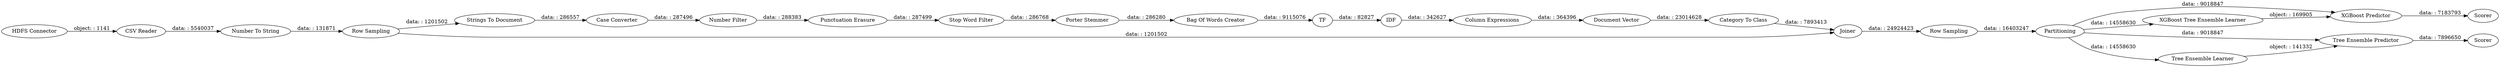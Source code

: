 digraph {
	"-6886242392547449701_10" [label="Punctuation Erasure"]
	"-6886242392547449701_28" [label="XGBoost Predictor"]
	"-6886242392547449701_6" [label="Strings To Document"]
	"-6886242392547449701_2" [label="CSV Reader"]
	"-6886242392547449701_16" [label=IDF]
	"-6886242392547449701_9" [label="Number Filter"]
	"-6886242392547449701_19" [label="Category To Class"]
	"-6886242392547449701_21" [label=Joiner]
	"-6886242392547449701_29" [label=Scorer]
	"-6886242392547449701_18" [label="Document Vector"]
	"-6886242392547449701_24" [label="Tree Ensemble Learner"]
	"-6886242392547449701_15" [label=TF]
	"-6886242392547449701_8" [label="Case Converter"]
	"-6886242392547449701_5" [label="Row Sampling"]
	"-6886242392547449701_27" [label="XGBoost Tree Ensemble Learner"]
	"-6886242392547449701_12" [label="Porter Stemmer"]
	"-6886242392547449701_23" [label=Partitioning]
	"-6886242392547449701_11" [label="Stop Word Filter"]
	"-6886242392547449701_25" [label="Tree Ensemble Predictor"]
	"-6886242392547449701_14" [label="Bag Of Words Creator"]
	"-6886242392547449701_26" [label=Scorer]
	"-6886242392547449701_1" [label="HDFS Connector"]
	"-6886242392547449701_22" [label="Row Sampling"]
	"-6886242392547449701_4" [label="Number To String"]
	"-6886242392547449701_17" [label="Column Expressions"]
	"-6886242392547449701_25" -> "-6886242392547449701_26" [label="data: : 7896650"]
	"-6886242392547449701_23" -> "-6886242392547449701_25" [label="data: : 9018847"]
	"-6886242392547449701_24" -> "-6886242392547449701_25" [label="object: : 141332"]
	"-6886242392547449701_22" -> "-6886242392547449701_23" [label="data: : 16403247"]
	"-6886242392547449701_15" -> "-6886242392547449701_16" [label="data: : 82827"]
	"-6886242392547449701_11" -> "-6886242392547449701_12" [label="data: : 286768"]
	"-6886242392547449701_18" -> "-6886242392547449701_19" [label="data: : 23014628"]
	"-6886242392547449701_27" -> "-6886242392547449701_28" [label="object: : 169905"]
	"-6886242392547449701_5" -> "-6886242392547449701_6" [label="data: : 1201502"]
	"-6886242392547449701_1" -> "-6886242392547449701_2" [label="object: : 1141"]
	"-6886242392547449701_9" -> "-6886242392547449701_10" [label="data: : 288383"]
	"-6886242392547449701_6" -> "-6886242392547449701_8" [label="data: : 286557"]
	"-6886242392547449701_10" -> "-6886242392547449701_11" [label="data: : 287499"]
	"-6886242392547449701_4" -> "-6886242392547449701_5" [label="data: : 131871"]
	"-6886242392547449701_16" -> "-6886242392547449701_17" [label="data: : 342627"]
	"-6886242392547449701_14" -> "-6886242392547449701_15" [label="data: : 9115076"]
	"-6886242392547449701_28" -> "-6886242392547449701_29" [label="data: : 7183793"]
	"-6886242392547449701_21" -> "-6886242392547449701_22" [label="data: : 24924423"]
	"-6886242392547449701_2" -> "-6886242392547449701_4" [label="data: : 5540037"]
	"-6886242392547449701_23" -> "-6886242392547449701_28" [label="data: : 9018847"]
	"-6886242392547449701_23" -> "-6886242392547449701_27" [label="data: : 14558630"]
	"-6886242392547449701_12" -> "-6886242392547449701_14" [label="data: : 286280"]
	"-6886242392547449701_17" -> "-6886242392547449701_18" [label="data: : 364396"]
	"-6886242392547449701_8" -> "-6886242392547449701_9" [label="data: : 287496"]
	"-6886242392547449701_23" -> "-6886242392547449701_24" [label="data: : 14558630"]
	"-6886242392547449701_19" -> "-6886242392547449701_21" [label="data: : 7893413"]
	"-6886242392547449701_5" -> "-6886242392547449701_21" [label="data: : 1201502"]
	rankdir=LR
}

